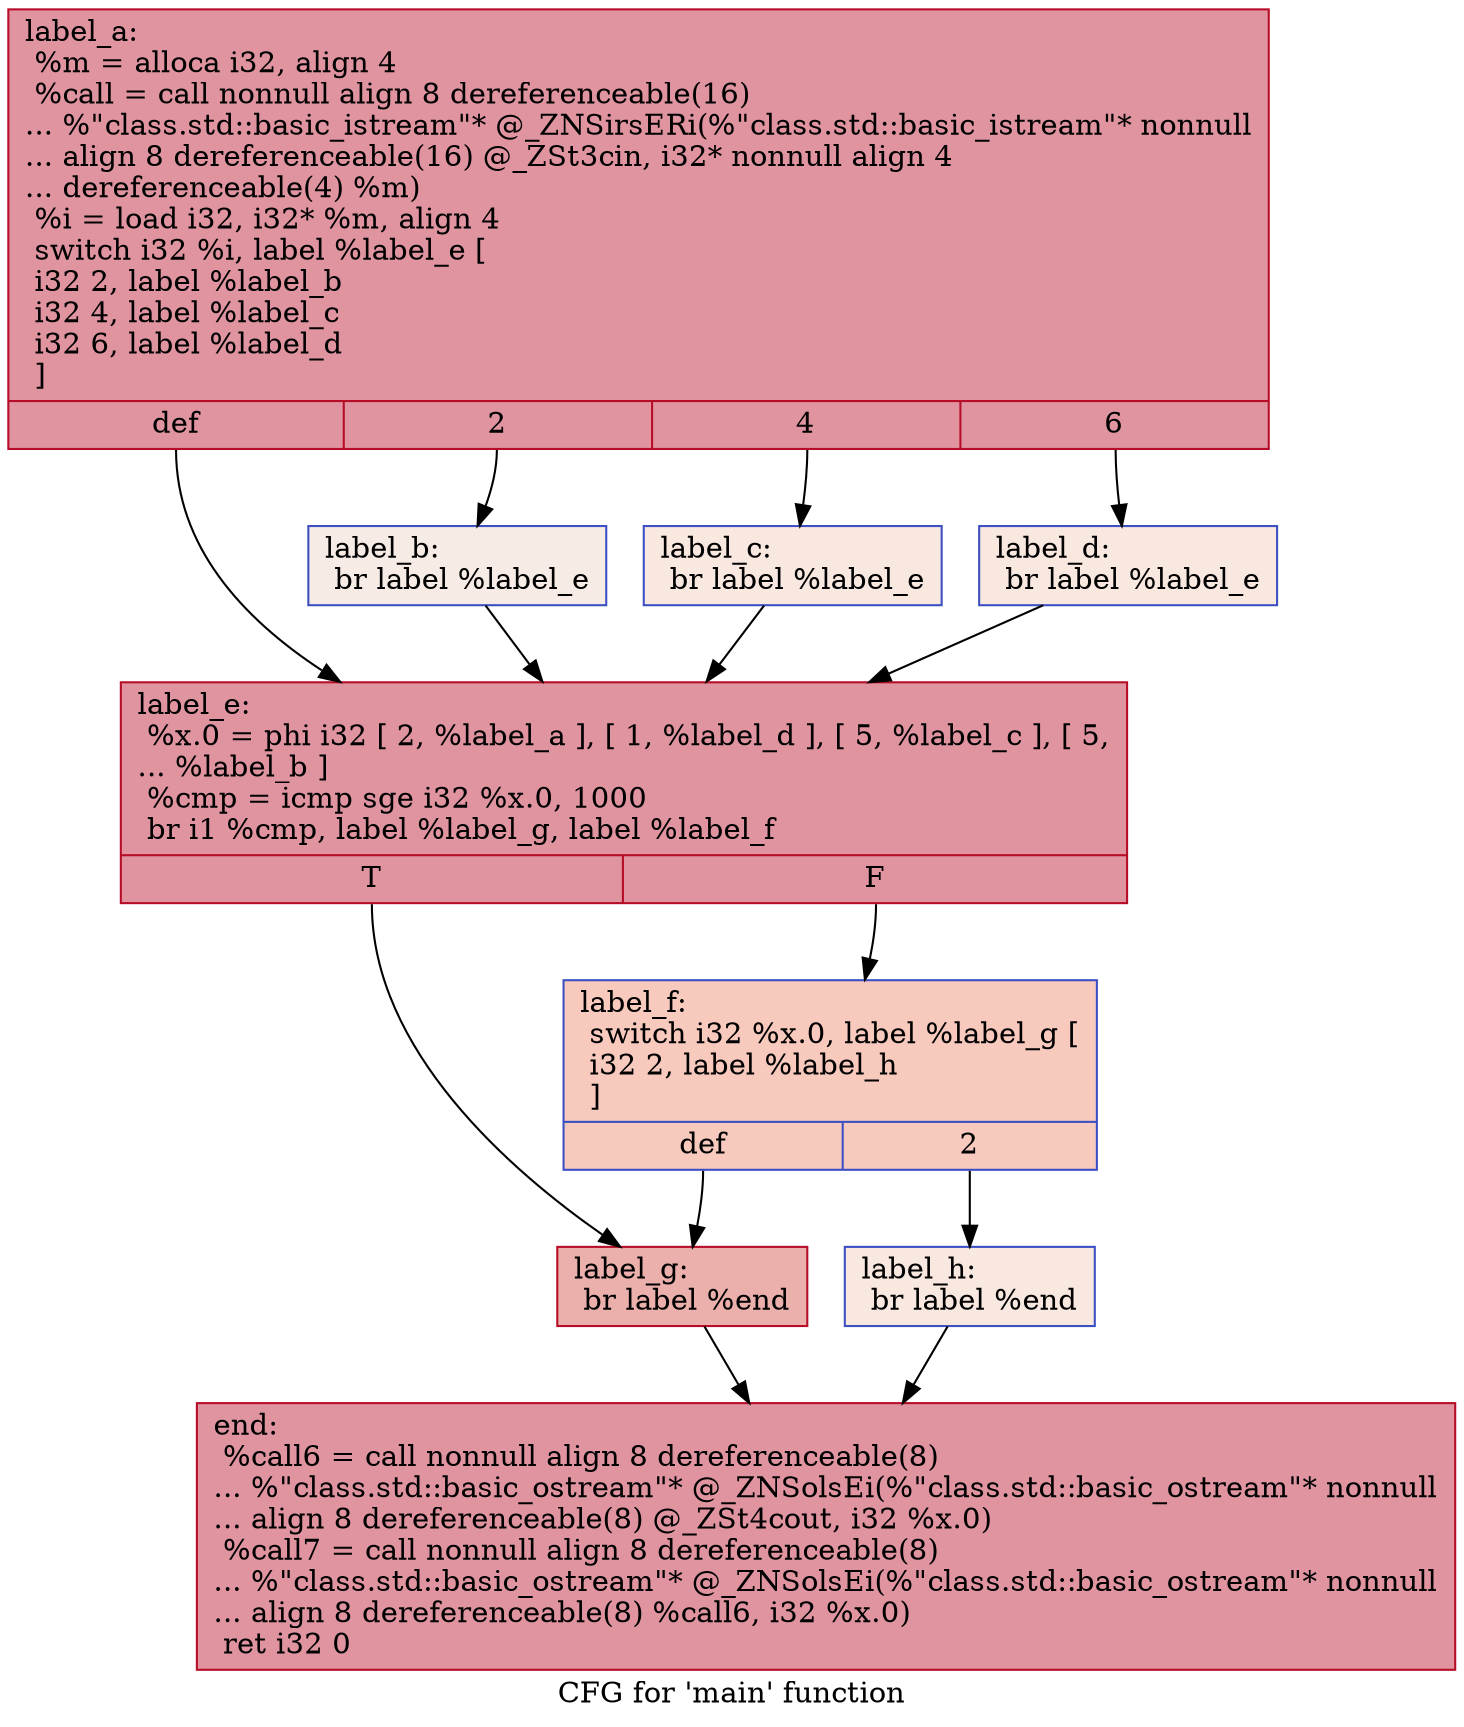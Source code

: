 digraph "CFG for 'main' function" {
	label="CFG for 'main' function";

	Node0x557325442e50 [shape=record,color="#b70d28ff", style=filled, fillcolor="#b70d2870",label="{label_a:\l  %m = alloca i32, align 4\l  %call = call nonnull align 8 dereferenceable(16)\l... %\"class.std::basic_istream\"* @_ZNSirsERi(%\"class.std::basic_istream\"* nonnull\l... align 8 dereferenceable(16) @_ZSt3cin, i32* nonnull align 4\l... dereferenceable(4) %m)\l  %i = load i32, i32* %m, align 4\l  switch i32 %i, label %label_e [\l    i32 2, label %label_b\l    i32 4, label %label_c\l    i32 6, label %label_d\l  ]\l|{<s0>def|<s1>2|<s2>4|<s3>6}}"];
	Node0x557325442e50:s0 -> Node0x557325443290;
	Node0x557325442e50:s1 -> Node0x557325443390;
	Node0x557325442e50:s2 -> Node0x557325443490;
	Node0x557325442e50:s3 -> Node0x557325443590;
	Node0x557325443390 [shape=record,color="#3d50c3ff", style=filled, fillcolor="#ecd3c570",label="{label_b:                                          \l  br label %label_e\l}"];
	Node0x557325443390 -> Node0x557325443290;
	Node0x557325443490 [shape=record,color="#3d50c3ff", style=filled, fillcolor="#f1ccb870",label="{label_c:                                          \l  br label %label_e\l}"];
	Node0x557325443490 -> Node0x557325443290;
	Node0x557325443590 [shape=record,color="#3d50c3ff", style=filled, fillcolor="#f1ccb870",label="{label_d:                                          \l  br label %label_e\l}"];
	Node0x557325443590 -> Node0x557325443290;
	Node0x557325443290 [shape=record,color="#b70d28ff", style=filled, fillcolor="#b70d2870",label="{label_e:                                          \l  %x.0 = phi i32 [ 2, %label_a ], [ 1, %label_d ], [ 5, %label_c ], [ 5,\l... %label_b ]\l  %cmp = icmp sge i32 %x.0, 1000\l  br i1 %cmp, label %label_g, label %label_f\l|{<s0>T|<s1>F}}"];
	Node0x557325443290:s0 -> Node0x557325443a30;
	Node0x557325443290:s1 -> Node0x557325443aa0;
	Node0x557325443aa0 [shape=record,color="#3d50c3ff", style=filled, fillcolor="#ef886b70",label="{label_f:                                          \l  switch i32 %x.0, label %label_g [\l    i32 2, label %label_h\l  ]\l|{<s0>def|<s1>2}}"];
	Node0x557325443aa0:s0 -> Node0x557325443a30;
	Node0x557325443aa0:s1 -> Node0x557325443bc0;
	Node0x557325443a30 [shape=record,color="#b70d28ff", style=filled, fillcolor="#d24b4070",label="{label_g:                                          \l  br label %end\l}"];
	Node0x557325443a30 -> Node0x557325443eb0;
	Node0x557325443bc0 [shape=record,color="#3d50c3ff", style=filled, fillcolor="#f1ccb870",label="{label_h:                                          \l  br label %end\l}"];
	Node0x557325443bc0 -> Node0x557325443eb0;
	Node0x557325443eb0 [shape=record,color="#b70d28ff", style=filled, fillcolor="#b70d2870",label="{end:                                              \l  %call6 = call nonnull align 8 dereferenceable(8)\l... %\"class.std::basic_ostream\"* @_ZNSolsEi(%\"class.std::basic_ostream\"* nonnull\l... align 8 dereferenceable(8) @_ZSt4cout, i32 %x.0)\l  %call7 = call nonnull align 8 dereferenceable(8)\l... %\"class.std::basic_ostream\"* @_ZNSolsEi(%\"class.std::basic_ostream\"* nonnull\l... align 8 dereferenceable(8) %call6, i32 %x.0)\l  ret i32 0\l}"];
}
